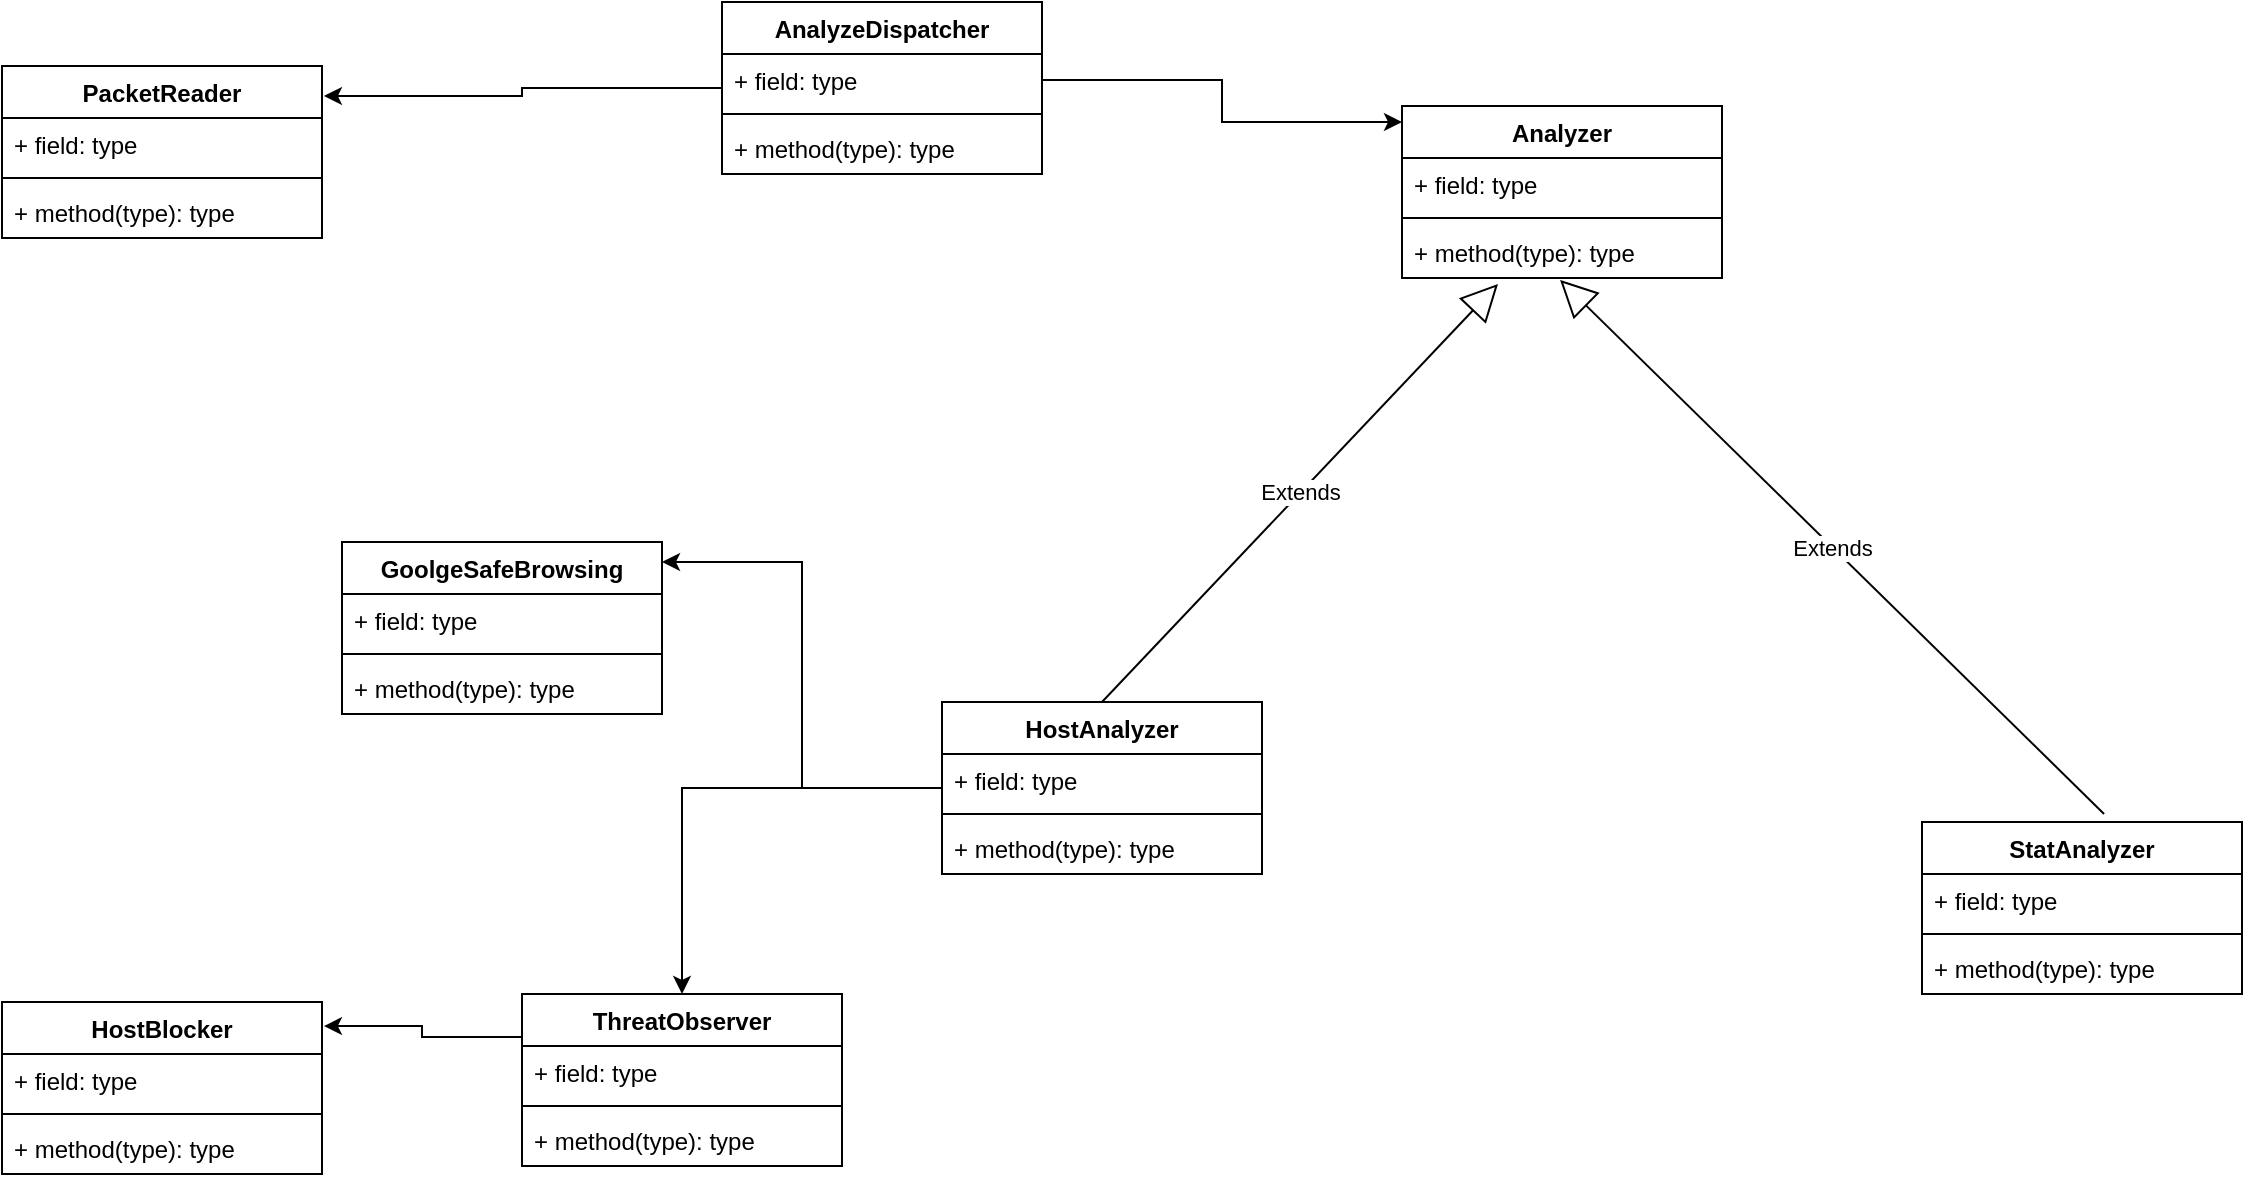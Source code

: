 <mxfile version="13.1.3" type="github" pages="2">
  <diagram id="C5RBs43oDa-KdzZeNtuy" name="Class">
    <mxGraphModel dx="2893" dy="1137" grid="1" gridSize="10" guides="1" tooltips="1" connect="1" arrows="1" fold="1" page="1" pageScale="1" pageWidth="827" pageHeight="1169" math="0" shadow="0">
      <root>
        <mxCell id="WIyWlLk6GJQsqaUBKTNV-0" />
        <mxCell id="WIyWlLk6GJQsqaUBKTNV-1" parent="WIyWlLk6GJQsqaUBKTNV-0" />
        <mxCell id="unkoaTgriALz0O2O8Fqi-8" style="edgeStyle=orthogonalEdgeStyle;rounded=0;orthogonalLoop=1;jettySize=auto;html=1;entryX=1.006;entryY=0.174;entryDx=0;entryDy=0;entryPerimeter=0;" parent="WIyWlLk6GJQsqaUBKTNV-1" source="unkoaTgriALz0O2O8Fqi-0" target="unkoaTgriALz0O2O8Fqi-4" edge="1">
          <mxGeometry relative="1" as="geometry" />
        </mxCell>
        <mxCell id="unkoaTgriALz0O2O8Fqi-24" value="Extends" style="endArrow=block;endSize=16;endFill=0;html=1;entryX=0.494;entryY=1.038;entryDx=0;entryDy=0;entryPerimeter=0;exitX=0.569;exitY=-0.047;exitDx=0;exitDy=0;exitPerimeter=0;" parent="WIyWlLk6GJQsqaUBKTNV-1" source="unkoaTgriALz0O2O8Fqi-15" target="unkoaTgriALz0O2O8Fqi-23" edge="1">
          <mxGeometry width="160" relative="1" as="geometry">
            <mxPoint x="790" y="410" as="sourcePoint" />
            <mxPoint x="950" y="410" as="targetPoint" />
          </mxGeometry>
        </mxCell>
        <mxCell id="unkoaTgriALz0O2O8Fqi-25" value="Extends" style="endArrow=block;endSize=16;endFill=0;html=1;entryX=0.3;entryY=1.115;entryDx=0;entryDy=0;entryPerimeter=0;exitX=0.5;exitY=0;exitDx=0;exitDy=0;" parent="WIyWlLk6GJQsqaUBKTNV-1" source="unkoaTgriALz0O2O8Fqi-9" target="unkoaTgriALz0O2O8Fqi-23" edge="1">
          <mxGeometry width="160" relative="1" as="geometry">
            <mxPoint x="510" y="256" as="sourcePoint" />
            <mxPoint x="670" y="256" as="targetPoint" />
          </mxGeometry>
        </mxCell>
        <mxCell id="unkoaTgriALz0O2O8Fqi-26" style="edgeStyle=orthogonalEdgeStyle;rounded=0;orthogonalLoop=1;jettySize=auto;html=1;exitX=1;exitY=0.5;exitDx=0;exitDy=0;entryX=0;entryY=0.093;entryDx=0;entryDy=0;entryPerimeter=0;" parent="WIyWlLk6GJQsqaUBKTNV-1" source="unkoaTgriALz0O2O8Fqi-1" target="unkoaTgriALz0O2O8Fqi-20" edge="1">
          <mxGeometry relative="1" as="geometry" />
        </mxCell>
        <mxCell id="unkoaTgriALz0O2O8Fqi-15" value="StatAnalyzer" style="swimlane;fontStyle=1;align=center;verticalAlign=top;childLayout=stackLayout;horizontal=1;startSize=26;horizontalStack=0;resizeParent=1;resizeParentMax=0;resizeLast=0;collapsible=1;marginBottom=0;" parent="WIyWlLk6GJQsqaUBKTNV-1" vertex="1">
          <mxGeometry x="840" y="920" width="160" height="86" as="geometry" />
        </mxCell>
        <mxCell id="unkoaTgriALz0O2O8Fqi-16" value="+ field: type" style="text;strokeColor=none;fillColor=none;align=left;verticalAlign=top;spacingLeft=4;spacingRight=4;overflow=hidden;rotatable=0;points=[[0,0.5],[1,0.5]];portConstraint=eastwest;" parent="unkoaTgriALz0O2O8Fqi-15" vertex="1">
          <mxGeometry y="26" width="160" height="26" as="geometry" />
        </mxCell>
        <mxCell id="unkoaTgriALz0O2O8Fqi-17" value="" style="line;strokeWidth=1;fillColor=none;align=left;verticalAlign=middle;spacingTop=-1;spacingLeft=3;spacingRight=3;rotatable=0;labelPosition=right;points=[];portConstraint=eastwest;" parent="unkoaTgriALz0O2O8Fqi-15" vertex="1">
          <mxGeometry y="52" width="160" height="8" as="geometry" />
        </mxCell>
        <mxCell id="unkoaTgriALz0O2O8Fqi-18" value="+ method(type): type" style="text;strokeColor=none;fillColor=none;align=left;verticalAlign=top;spacingLeft=4;spacingRight=4;overflow=hidden;rotatable=0;points=[[0,0.5],[1,0.5]];portConstraint=eastwest;" parent="unkoaTgriALz0O2O8Fqi-15" vertex="1">
          <mxGeometry y="60" width="160" height="26" as="geometry" />
        </mxCell>
        <mxCell id="unkoaTgriALz0O2O8Fqi-35" style="edgeStyle=orthogonalEdgeStyle;rounded=0;orthogonalLoop=1;jettySize=auto;html=1;entryX=1;entryY=0.116;entryDx=0;entryDy=0;entryPerimeter=0;" parent="WIyWlLk6GJQsqaUBKTNV-1" source="unkoaTgriALz0O2O8Fqi-9" target="unkoaTgriALz0O2O8Fqi-31" edge="1">
          <mxGeometry relative="1" as="geometry" />
        </mxCell>
        <mxCell id="unkoaTgriALz0O2O8Fqi-36" style="edgeStyle=orthogonalEdgeStyle;rounded=0;orthogonalLoop=1;jettySize=auto;html=1;" parent="WIyWlLk6GJQsqaUBKTNV-1" source="unkoaTgriALz0O2O8Fqi-9" target="unkoaTgriALz0O2O8Fqi-27" edge="1">
          <mxGeometry relative="1" as="geometry" />
        </mxCell>
        <mxCell id="unkoaTgriALz0O2O8Fqi-9" value="HostAnalyzer" style="swimlane;fontStyle=1;align=center;verticalAlign=top;childLayout=stackLayout;horizontal=1;startSize=26;horizontalStack=0;resizeParent=1;resizeParentMax=0;resizeLast=0;collapsible=1;marginBottom=0;" parent="WIyWlLk6GJQsqaUBKTNV-1" vertex="1">
          <mxGeometry x="350" y="860" width="160" height="86" as="geometry" />
        </mxCell>
        <mxCell id="unkoaTgriALz0O2O8Fqi-10" value="+ field: type" style="text;strokeColor=none;fillColor=none;align=left;verticalAlign=top;spacingLeft=4;spacingRight=4;overflow=hidden;rotatable=0;points=[[0,0.5],[1,0.5]];portConstraint=eastwest;" parent="unkoaTgriALz0O2O8Fqi-9" vertex="1">
          <mxGeometry y="26" width="160" height="26" as="geometry" />
        </mxCell>
        <mxCell id="unkoaTgriALz0O2O8Fqi-11" value="" style="line;strokeWidth=1;fillColor=none;align=left;verticalAlign=middle;spacingTop=-1;spacingLeft=3;spacingRight=3;rotatable=0;labelPosition=right;points=[];portConstraint=eastwest;" parent="unkoaTgriALz0O2O8Fqi-9" vertex="1">
          <mxGeometry y="52" width="160" height="8" as="geometry" />
        </mxCell>
        <mxCell id="unkoaTgriALz0O2O8Fqi-12" value="+ method(type): type" style="text;strokeColor=none;fillColor=none;align=left;verticalAlign=top;spacingLeft=4;spacingRight=4;overflow=hidden;rotatable=0;points=[[0,0.5],[1,0.5]];portConstraint=eastwest;" parent="unkoaTgriALz0O2O8Fqi-9" vertex="1">
          <mxGeometry y="60" width="160" height="26" as="geometry" />
        </mxCell>
        <mxCell id="NSOs2Y2y4ySQ_v9sjbCj-4" style="edgeStyle=orthogonalEdgeStyle;rounded=0;orthogonalLoop=1;jettySize=auto;html=1;exitX=0;exitY=0.25;exitDx=0;exitDy=0;entryX=1.006;entryY=0.14;entryDx=0;entryDy=0;entryPerimeter=0;" parent="WIyWlLk6GJQsqaUBKTNV-1" source="unkoaTgriALz0O2O8Fqi-27" target="NSOs2Y2y4ySQ_v9sjbCj-0" edge="1">
          <mxGeometry relative="1" as="geometry" />
        </mxCell>
        <mxCell id="unkoaTgriALz0O2O8Fqi-0" value="AnalyzeDispatcher" style="swimlane;fontStyle=1;align=center;verticalAlign=top;childLayout=stackLayout;horizontal=1;startSize=26;horizontalStack=0;resizeParent=1;resizeParentMax=0;resizeLast=0;collapsible=1;marginBottom=0;" parent="WIyWlLk6GJQsqaUBKTNV-1" vertex="1">
          <mxGeometry x="240" y="510" width="160" height="86" as="geometry" />
        </mxCell>
        <mxCell id="unkoaTgriALz0O2O8Fqi-1" value="+ field: type" style="text;strokeColor=none;fillColor=none;align=left;verticalAlign=top;spacingLeft=4;spacingRight=4;overflow=hidden;rotatable=0;points=[[0,0.5],[1,0.5]];portConstraint=eastwest;" parent="unkoaTgriALz0O2O8Fqi-0" vertex="1">
          <mxGeometry y="26" width="160" height="26" as="geometry" />
        </mxCell>
        <mxCell id="unkoaTgriALz0O2O8Fqi-2" value="" style="line;strokeWidth=1;fillColor=none;align=left;verticalAlign=middle;spacingTop=-1;spacingLeft=3;spacingRight=3;rotatable=0;labelPosition=right;points=[];portConstraint=eastwest;" parent="unkoaTgriALz0O2O8Fqi-0" vertex="1">
          <mxGeometry y="52" width="160" height="8" as="geometry" />
        </mxCell>
        <mxCell id="unkoaTgriALz0O2O8Fqi-3" value="+ method(type): type" style="text;strokeColor=none;fillColor=none;align=left;verticalAlign=top;spacingLeft=4;spacingRight=4;overflow=hidden;rotatable=0;points=[[0,0.5],[1,0.5]];portConstraint=eastwest;" parent="unkoaTgriALz0O2O8Fqi-0" vertex="1">
          <mxGeometry y="60" width="160" height="26" as="geometry" />
        </mxCell>
        <mxCell id="unkoaTgriALz0O2O8Fqi-4" value="PacketReader" style="swimlane;fontStyle=1;align=center;verticalAlign=top;childLayout=stackLayout;horizontal=1;startSize=26;horizontalStack=0;resizeParent=1;resizeParentMax=0;resizeLast=0;collapsible=1;marginBottom=0;" parent="WIyWlLk6GJQsqaUBKTNV-1" vertex="1">
          <mxGeometry x="-120" y="542" width="160" height="86" as="geometry" />
        </mxCell>
        <mxCell id="unkoaTgriALz0O2O8Fqi-5" value="+ field: type" style="text;strokeColor=none;fillColor=none;align=left;verticalAlign=top;spacingLeft=4;spacingRight=4;overflow=hidden;rotatable=0;points=[[0,0.5],[1,0.5]];portConstraint=eastwest;" parent="unkoaTgriALz0O2O8Fqi-4" vertex="1">
          <mxGeometry y="26" width="160" height="26" as="geometry" />
        </mxCell>
        <mxCell id="unkoaTgriALz0O2O8Fqi-6" value="" style="line;strokeWidth=1;fillColor=none;align=left;verticalAlign=middle;spacingTop=-1;spacingLeft=3;spacingRight=3;rotatable=0;labelPosition=right;points=[];portConstraint=eastwest;" parent="unkoaTgriALz0O2O8Fqi-4" vertex="1">
          <mxGeometry y="52" width="160" height="8" as="geometry" />
        </mxCell>
        <mxCell id="unkoaTgriALz0O2O8Fqi-7" value="+ method(type): type" style="text;strokeColor=none;fillColor=none;align=left;verticalAlign=top;spacingLeft=4;spacingRight=4;overflow=hidden;rotatable=0;points=[[0,0.5],[1,0.5]];portConstraint=eastwest;" parent="unkoaTgriALz0O2O8Fqi-4" vertex="1">
          <mxGeometry y="60" width="160" height="26" as="geometry" />
        </mxCell>
        <mxCell id="unkoaTgriALz0O2O8Fqi-20" value="Analyzer" style="swimlane;fontStyle=1;align=center;verticalAlign=top;childLayout=stackLayout;horizontal=1;startSize=26;horizontalStack=0;resizeParent=1;resizeParentMax=0;resizeLast=0;collapsible=1;marginBottom=0;" parent="WIyWlLk6GJQsqaUBKTNV-1" vertex="1">
          <mxGeometry x="580" y="562" width="160" height="86" as="geometry" />
        </mxCell>
        <mxCell id="unkoaTgriALz0O2O8Fqi-21" value="+ field: type" style="text;strokeColor=none;fillColor=none;align=left;verticalAlign=top;spacingLeft=4;spacingRight=4;overflow=hidden;rotatable=0;points=[[0,0.5],[1,0.5]];portConstraint=eastwest;" parent="unkoaTgriALz0O2O8Fqi-20" vertex="1">
          <mxGeometry y="26" width="160" height="26" as="geometry" />
        </mxCell>
        <mxCell id="unkoaTgriALz0O2O8Fqi-22" value="" style="line;strokeWidth=1;fillColor=none;align=left;verticalAlign=middle;spacingTop=-1;spacingLeft=3;spacingRight=3;rotatable=0;labelPosition=right;points=[];portConstraint=eastwest;" parent="unkoaTgriALz0O2O8Fqi-20" vertex="1">
          <mxGeometry y="52" width="160" height="8" as="geometry" />
        </mxCell>
        <mxCell id="unkoaTgriALz0O2O8Fqi-23" value="+ method(type): type" style="text;strokeColor=none;fillColor=none;align=left;verticalAlign=top;spacingLeft=4;spacingRight=4;overflow=hidden;rotatable=0;points=[[0,0.5],[1,0.5]];portConstraint=eastwest;" parent="unkoaTgriALz0O2O8Fqi-20" vertex="1">
          <mxGeometry y="60" width="160" height="26" as="geometry" />
        </mxCell>
        <mxCell id="unkoaTgriALz0O2O8Fqi-27" value="ThreatObserver" style="swimlane;fontStyle=1;align=center;verticalAlign=top;childLayout=stackLayout;horizontal=1;startSize=26;horizontalStack=0;resizeParent=1;resizeParentMax=0;resizeLast=0;collapsible=1;marginBottom=0;" parent="WIyWlLk6GJQsqaUBKTNV-1" vertex="1">
          <mxGeometry x="140" y="1006" width="160" height="86" as="geometry" />
        </mxCell>
        <mxCell id="unkoaTgriALz0O2O8Fqi-28" value="+ field: type" style="text;strokeColor=none;fillColor=none;align=left;verticalAlign=top;spacingLeft=4;spacingRight=4;overflow=hidden;rotatable=0;points=[[0,0.5],[1,0.5]];portConstraint=eastwest;" parent="unkoaTgriALz0O2O8Fqi-27" vertex="1">
          <mxGeometry y="26" width="160" height="26" as="geometry" />
        </mxCell>
        <mxCell id="unkoaTgriALz0O2O8Fqi-29" value="" style="line;strokeWidth=1;fillColor=none;align=left;verticalAlign=middle;spacingTop=-1;spacingLeft=3;spacingRight=3;rotatable=0;labelPosition=right;points=[];portConstraint=eastwest;" parent="unkoaTgriALz0O2O8Fqi-27" vertex="1">
          <mxGeometry y="52" width="160" height="8" as="geometry" />
        </mxCell>
        <mxCell id="unkoaTgriALz0O2O8Fqi-30" value="+ method(type): type" style="text;strokeColor=none;fillColor=none;align=left;verticalAlign=top;spacingLeft=4;spacingRight=4;overflow=hidden;rotatable=0;points=[[0,0.5],[1,0.5]];portConstraint=eastwest;" parent="unkoaTgriALz0O2O8Fqi-27" vertex="1">
          <mxGeometry y="60" width="160" height="26" as="geometry" />
        </mxCell>
        <mxCell id="unkoaTgriALz0O2O8Fqi-31" value="GoolgeSafeBrowsing" style="swimlane;fontStyle=1;align=center;verticalAlign=top;childLayout=stackLayout;horizontal=1;startSize=26;horizontalStack=0;resizeParent=1;resizeParentMax=0;resizeLast=0;collapsible=1;marginBottom=0;" parent="WIyWlLk6GJQsqaUBKTNV-1" vertex="1">
          <mxGeometry x="50" y="780" width="160" height="86" as="geometry" />
        </mxCell>
        <mxCell id="unkoaTgriALz0O2O8Fqi-32" value="+ field: type" style="text;strokeColor=none;fillColor=none;align=left;verticalAlign=top;spacingLeft=4;spacingRight=4;overflow=hidden;rotatable=0;points=[[0,0.5],[1,0.5]];portConstraint=eastwest;" parent="unkoaTgriALz0O2O8Fqi-31" vertex="1">
          <mxGeometry y="26" width="160" height="26" as="geometry" />
        </mxCell>
        <mxCell id="unkoaTgriALz0O2O8Fqi-33" value="" style="line;strokeWidth=1;fillColor=none;align=left;verticalAlign=middle;spacingTop=-1;spacingLeft=3;spacingRight=3;rotatable=0;labelPosition=right;points=[];portConstraint=eastwest;" parent="unkoaTgriALz0O2O8Fqi-31" vertex="1">
          <mxGeometry y="52" width="160" height="8" as="geometry" />
        </mxCell>
        <mxCell id="unkoaTgriALz0O2O8Fqi-34" value="+ method(type): type" style="text;strokeColor=none;fillColor=none;align=left;verticalAlign=top;spacingLeft=4;spacingRight=4;overflow=hidden;rotatable=0;points=[[0,0.5],[1,0.5]];portConstraint=eastwest;" parent="unkoaTgriALz0O2O8Fqi-31" vertex="1">
          <mxGeometry y="60" width="160" height="26" as="geometry" />
        </mxCell>
        <mxCell id="NSOs2Y2y4ySQ_v9sjbCj-0" value="HostBlocker" style="swimlane;fontStyle=1;align=center;verticalAlign=top;childLayout=stackLayout;horizontal=1;startSize=26;horizontalStack=0;resizeParent=1;resizeParentMax=0;resizeLast=0;collapsible=1;marginBottom=0;" parent="WIyWlLk6GJQsqaUBKTNV-1" vertex="1">
          <mxGeometry x="-120" y="1010" width="160" height="86" as="geometry" />
        </mxCell>
        <mxCell id="NSOs2Y2y4ySQ_v9sjbCj-1" value="+ field: type" style="text;strokeColor=none;fillColor=none;align=left;verticalAlign=top;spacingLeft=4;spacingRight=4;overflow=hidden;rotatable=0;points=[[0,0.5],[1,0.5]];portConstraint=eastwest;" parent="NSOs2Y2y4ySQ_v9sjbCj-0" vertex="1">
          <mxGeometry y="26" width="160" height="26" as="geometry" />
        </mxCell>
        <mxCell id="NSOs2Y2y4ySQ_v9sjbCj-2" value="" style="line;strokeWidth=1;fillColor=none;align=left;verticalAlign=middle;spacingTop=-1;spacingLeft=3;spacingRight=3;rotatable=0;labelPosition=right;points=[];portConstraint=eastwest;" parent="NSOs2Y2y4ySQ_v9sjbCj-0" vertex="1">
          <mxGeometry y="52" width="160" height="8" as="geometry" />
        </mxCell>
        <mxCell id="NSOs2Y2y4ySQ_v9sjbCj-3" value="+ method(type): type" style="text;strokeColor=none;fillColor=none;align=left;verticalAlign=top;spacingLeft=4;spacingRight=4;overflow=hidden;rotatable=0;points=[[0,0.5],[1,0.5]];portConstraint=eastwest;" parent="NSOs2Y2y4ySQ_v9sjbCj-0" vertex="1">
          <mxGeometry y="60" width="160" height="26" as="geometry" />
        </mxCell>
      </root>
    </mxGraphModel>
  </diagram>
  <diagram id="CIGtIz7oI4tIwfVmQydc" name="Modules">
    
    <mxGraphModel dx="2066" dy="1186" grid="1" gridSize="10" guides="1" tooltips="1" connect="1" arrows="1" fold="1" page="1" pageScale="1" pageWidth="827" pageHeight="1169" math="0" shadow="0">
      
      <root>
        
        <mxCell id="G-RgsuB19D4ULIcj-MVu-0" />
        
        <mxCell id="G-RgsuB19D4ULIcj-MVu-1" parent="G-RgsuB19D4ULIcj-MVu-0" />
        
        <mxCell id="G-RgsuB19D4ULIcj-MVu-2" value="Database" style="shape=module;align=left;spacingLeft=20;align=center;verticalAlign=top;" vertex="1" parent="G-RgsuB19D4ULIcj-MVu-1">
          
          <mxGeometry x="290" y="440" width="100" height="50" as="geometry" />
          
        </mxCell>
        
        <mxCell id="G-RgsuB19D4ULIcj-MVu-7" style="edgeStyle=orthogonalEdgeStyle;rounded=0;orthogonalLoop=1;jettySize=auto;html=1;entryX=0.5;entryY=1;entryDx=0;entryDy=0;" edge="1" parent="G-RgsuB19D4ULIcj-MVu-1" source="G-RgsuB19D4ULIcj-MVu-3" target="G-RgsuB19D4ULIcj-MVu-2">
          
          <mxGeometry relative="1" as="geometry" />
          
        </mxCell>
        
        <mxCell id="G-RgsuB19D4ULIcj-MVu-3" value="Django server" style="shape=module;align=left;spacingLeft=20;align=center;verticalAlign=top;" vertex="1" parent="G-RgsuB19D4ULIcj-MVu-1">
          
          <mxGeometry x="400" y="580" width="100" height="50" as="geometry" />
          
        </mxCell>
        
        <mxCell id="G-RgsuB19D4ULIcj-MVu-8" style="edgeStyle=orthogonalEdgeStyle;rounded=0;orthogonalLoop=1;jettySize=auto;html=1;entryX=0.5;entryY=1;entryDx=0;entryDy=0;" edge="1" parent="G-RgsuB19D4ULIcj-MVu-1" source="G-RgsuB19D4ULIcj-MVu-4" target="G-RgsuB19D4ULIcj-MVu-3">
          
          <mxGeometry relative="1" as="geometry" />
          
        </mxCell>
        
        <mxCell id="G-RgsuB19D4ULIcj-MVu-4" value="Frontend" style="shape=module;align=left;spacingLeft=20;align=center;verticalAlign=top;" vertex="1" parent="G-RgsuB19D4ULIcj-MVu-1">
          
          <mxGeometry x="400" y="780" width="100" height="50" as="geometry" />
          
        </mxCell>
        
        <mxCell id="G-RgsuB19D4ULIcj-MVu-6" style="edgeStyle=orthogonalEdgeStyle;rounded=0;orthogonalLoop=1;jettySize=auto;html=1;entryX=0.5;entryY=1;entryDx=0;entryDy=0;" edge="1" parent="G-RgsuB19D4ULIcj-MVu-1" source="G-RgsuB19D4ULIcj-MVu-5" target="G-RgsuB19D4ULIcj-MVu-2">
          
          <mxGeometry relative="1" as="geometry" />
          
        </mxCell>
        
        <mxCell id="G-RgsuB19D4ULIcj-MVu-5" value="Core&#xa;" style="shape=module;align=left;spacingLeft=20;align=center;verticalAlign=top;" vertex="1" parent="G-RgsuB19D4ULIcj-MVu-1">
          
          <mxGeometry x="200" y="585" width="100" height="50" as="geometry" />
          
        </mxCell>
        
      </root>
      
    </mxGraphModel>
    
  </diagram>
</mxfile>
